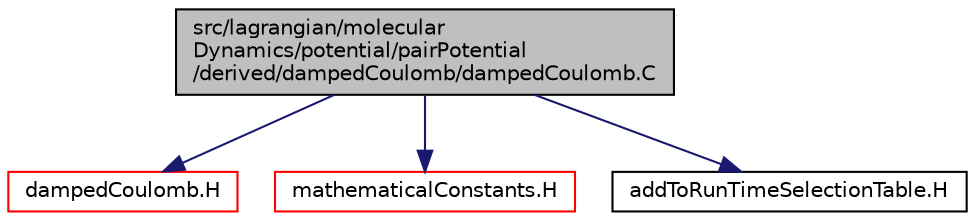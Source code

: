 digraph "src/lagrangian/molecularDynamics/potential/pairPotential/derived/dampedCoulomb/dampedCoulomb.C"
{
  bgcolor="transparent";
  edge [fontname="Helvetica",fontsize="10",labelfontname="Helvetica",labelfontsize="10"];
  node [fontname="Helvetica",fontsize="10",shape=record];
  Node1 [label="src/lagrangian/molecular\lDynamics/potential/pairPotential\l/derived/dampedCoulomb/dampedCoulomb.C",height=0.2,width=0.4,color="black", fillcolor="grey75", style="filled", fontcolor="black"];
  Node1 -> Node2 [color="midnightblue",fontsize="10",style="solid",fontname="Helvetica"];
  Node2 [label="dampedCoulomb.H",height=0.2,width=0.4,color="red",URL="$a06955.html"];
  Node1 -> Node3 [color="midnightblue",fontsize="10",style="solid",fontname="Helvetica"];
  Node3 [label="mathematicalConstants.H",height=0.2,width=0.4,color="red",URL="$a08187.html"];
  Node1 -> Node4 [color="midnightblue",fontsize="10",style="solid",fontname="Helvetica"];
  Node4 [label="addToRunTimeSelectionTable.H",height=0.2,width=0.4,color="black",URL="$a07867.html",tooltip="Macros for easy insertion into run-time selection tables. "];
}
